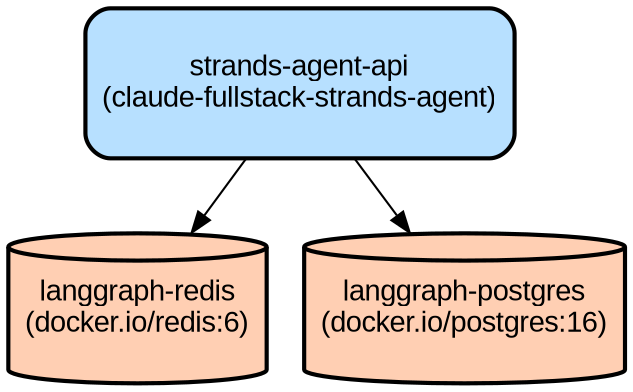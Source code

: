 digraph INFRA {
  node [ color = "black", fillcolor = "#E6E6E6", height =1, style = "filled,bold,rounded", fontname = "Arial" ];
  "langgraph-redis" [ label = "langgraph-redis
(docker.io/redis:6)", shape =cylinder, fillcolor = "#FFCFB3" ];
  "langgraph-postgres" [ label = "langgraph-postgres
(docker.io/postgres:16)", shape =cylinder, fillcolor = "#FFCFB3" ];
  "strands-agent-api" [ label = "strands-agent-api
(claude-fullstack-strands-agent)", shape =rectangle, fillcolor = "#B7E0FF" ];
  "strands-agent-api" -> "langgraph-redis";
  "strands-agent-api" -> "langgraph-postgres";
}
